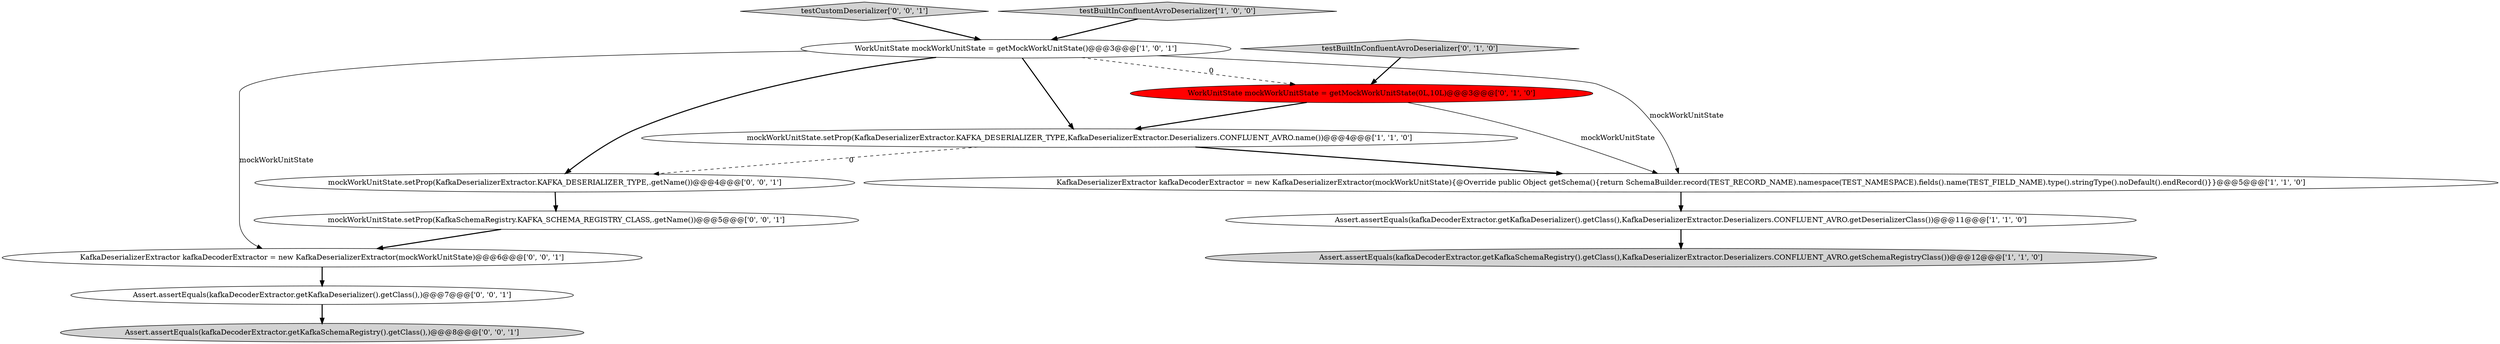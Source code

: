 digraph {
11 [style = filled, label = "KafkaDeserializerExtractor kafkaDecoderExtractor = new KafkaDeserializerExtractor(mockWorkUnitState)@@@6@@@['0', '0', '1']", fillcolor = white, shape = ellipse image = "AAA0AAABBB3BBB"];
7 [style = filled, label = "testBuiltInConfluentAvroDeserializer['0', '1', '0']", fillcolor = lightgray, shape = diamond image = "AAA0AAABBB2BBB"];
2 [style = filled, label = "KafkaDeserializerExtractor kafkaDecoderExtractor = new KafkaDeserializerExtractor(mockWorkUnitState){@Override public Object getSchema(){return SchemaBuilder.record(TEST_RECORD_NAME).namespace(TEST_NAMESPACE).fields().name(TEST_FIELD_NAME).type().stringType().noDefault().endRecord()}}@@@5@@@['1', '1', '0']", fillcolor = white, shape = ellipse image = "AAA0AAABBB1BBB"];
9 [style = filled, label = "mockWorkUnitState.setProp(KafkaDeserializerExtractor.KAFKA_DESERIALIZER_TYPE,.getName())@@@4@@@['0', '0', '1']", fillcolor = white, shape = ellipse image = "AAA0AAABBB3BBB"];
12 [style = filled, label = "Assert.assertEquals(kafkaDecoderExtractor.getKafkaDeserializer().getClass(),)@@@7@@@['0', '0', '1']", fillcolor = white, shape = ellipse image = "AAA0AAABBB3BBB"];
6 [style = filled, label = "WorkUnitState mockWorkUnitState = getMockWorkUnitState(0L,10L)@@@3@@@['0', '1', '0']", fillcolor = red, shape = ellipse image = "AAA1AAABBB2BBB"];
1 [style = filled, label = "Assert.assertEquals(kafkaDecoderExtractor.getKafkaSchemaRegistry().getClass(),KafkaDeserializerExtractor.Deserializers.CONFLUENT_AVRO.getSchemaRegistryClass())@@@12@@@['1', '1', '0']", fillcolor = lightgray, shape = ellipse image = "AAA0AAABBB1BBB"];
8 [style = filled, label = "Assert.assertEquals(kafkaDecoderExtractor.getKafkaSchemaRegistry().getClass(),)@@@8@@@['0', '0', '1']", fillcolor = lightgray, shape = ellipse image = "AAA0AAABBB3BBB"];
10 [style = filled, label = "testCustomDeserializer['0', '0', '1']", fillcolor = lightgray, shape = diamond image = "AAA0AAABBB3BBB"];
5 [style = filled, label = "WorkUnitState mockWorkUnitState = getMockWorkUnitState()@@@3@@@['1', '0', '1']", fillcolor = white, shape = ellipse image = "AAA0AAABBB1BBB"];
13 [style = filled, label = "mockWorkUnitState.setProp(KafkaSchemaRegistry.KAFKA_SCHEMA_REGISTRY_CLASS,.getName())@@@5@@@['0', '0', '1']", fillcolor = white, shape = ellipse image = "AAA0AAABBB3BBB"];
0 [style = filled, label = "mockWorkUnitState.setProp(KafkaDeserializerExtractor.KAFKA_DESERIALIZER_TYPE,KafkaDeserializerExtractor.Deserializers.CONFLUENT_AVRO.name())@@@4@@@['1', '1', '0']", fillcolor = white, shape = ellipse image = "AAA0AAABBB1BBB"];
4 [style = filled, label = "Assert.assertEquals(kafkaDecoderExtractor.getKafkaDeserializer().getClass(),KafkaDeserializerExtractor.Deserializers.CONFLUENT_AVRO.getDeserializerClass())@@@11@@@['1', '1', '0']", fillcolor = white, shape = ellipse image = "AAA0AAABBB1BBB"];
3 [style = filled, label = "testBuiltInConfluentAvroDeserializer['1', '0', '0']", fillcolor = lightgray, shape = diamond image = "AAA0AAABBB1BBB"];
5->2 [style = solid, label="mockWorkUnitState"];
4->1 [style = bold, label=""];
3->5 [style = bold, label=""];
6->0 [style = bold, label=""];
11->12 [style = bold, label=""];
5->11 [style = solid, label="mockWorkUnitState"];
10->5 [style = bold, label=""];
5->6 [style = dashed, label="0"];
0->9 [style = dashed, label="0"];
5->0 [style = bold, label=""];
5->9 [style = bold, label=""];
2->4 [style = bold, label=""];
13->11 [style = bold, label=""];
12->8 [style = bold, label=""];
7->6 [style = bold, label=""];
6->2 [style = solid, label="mockWorkUnitState"];
0->2 [style = bold, label=""];
9->13 [style = bold, label=""];
}
